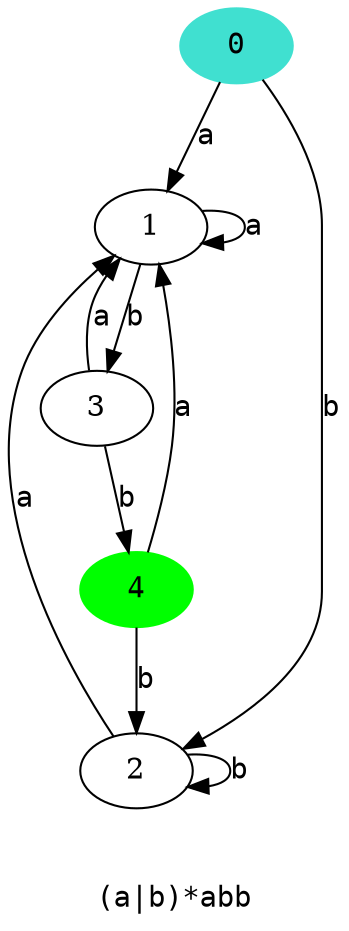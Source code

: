 digraph g {
	graph [bb="0,0,159.52,439",
		fontname=monospace,
		label="

(a|b)*abb",
		lheight=0.65,
		lp="79.762,27.5",
		lwidth=1.04
	];
	node [label="\N"];
	0	[color=turquoise,
		fontname=monospace,
		height=0.5,
		pos="109.52,421",
		style=filled,
		width=0.75];
	1	[height=0.5,
		pos="68.524,334",
		width=0.75];
	0 -> 1	[fontname=monospace,
		label=a,
		lp="95.024,377.5",
		pos="e,76.405,351.34 101.62,403.61 95.72,391.38 87.55,374.44 80.803,360.46"];
	2	[height=0.5,
		pos="61.524,73",
		width=0.75];
	0 -> 2	[fontname=monospace,
		label=b,
		lp="155.02,247",
		pos="e,83.983,83.579 122.05,404.77 134.11,388.53 150.52,361.54 150.52,335 150.52,335 150.52,335 150.52,159 150.52,126.27 118.66,102.27 \
93.059,88.28"];
	1 -> 1	[fontname=monospace,
		label=a,
		lp="118.02,334",
		pos="e,93.057,326.25 93.057,341.75 104.03,342.49 113.52,339.91 113.52,334 113.52,330.03 109.24,327.56 103.1,326.59"];
	3	[height=0.5,
		pos="42.524,247",
		width=0.75];
	1 -> 3	[fontname=monospace,
		label=b,
		lp="61.024,290.5",
		pos="e,47.651,264.76 63.388,316.21 59.755,304.33 54.811,288.17 50.648,274.56"];
	2 -> 1	[fontname=monospace,
		label=a,
		lp="8.0245,203.5",
		pos="e,50.779,320.25 50.465,89.557 28.56,122.38 -16.329,200.98 6.5245,265 13.439,284.37 29.077,301.45 42.918,313.65"];
	2 -> 2	[fontname=monospace,
		label=b,
		lp="111.02,73",
		pos="e,86.057,65.248 86.057,80.752 97.032,81.49 106.52,78.906 106.52,73 106.52,69.032 102.24,66.563 96.099,65.594"];
	3 -> 1	[fontname=monospace,
		label=a,
		lp="45.024,290.5",
		pos="e,53.466,318.71 38.764,265.13 37.344,275.01 36.844,287.51 40.524,298 42.073,302.41 44.439,306.69 47.152,310.64"];
	4	[color=x11green,
		fontname=monospace,
		height=0.5,
		pos="61.524,160",
		style=filled,
		width=0.75];
	3 -> 4	[fontname=monospace,
		label=b,
		lp="57.024,203.5",
		pos="e,57.75,177.89 46.369,228.8 48.988,217.09 52.507,201.34 55.495,187.97"];
	4 -> 1	[fontname=monospace,
		label=a,
		lp="84.024,247",
		pos="e,72.427,316.04 66.957,177.83 71.058,191.46 76.339,211.25 78.524,229 81.748,255.18 78.081,285.18 74.313,306.21"];
	4 -> 2	[fontname=monospace,
		label=b,
		lp="66.024,116.5",
		pos="e,61.524,91.175 61.524,141.8 61.524,130.16 61.524,114.55 61.524,101.24"];
}
